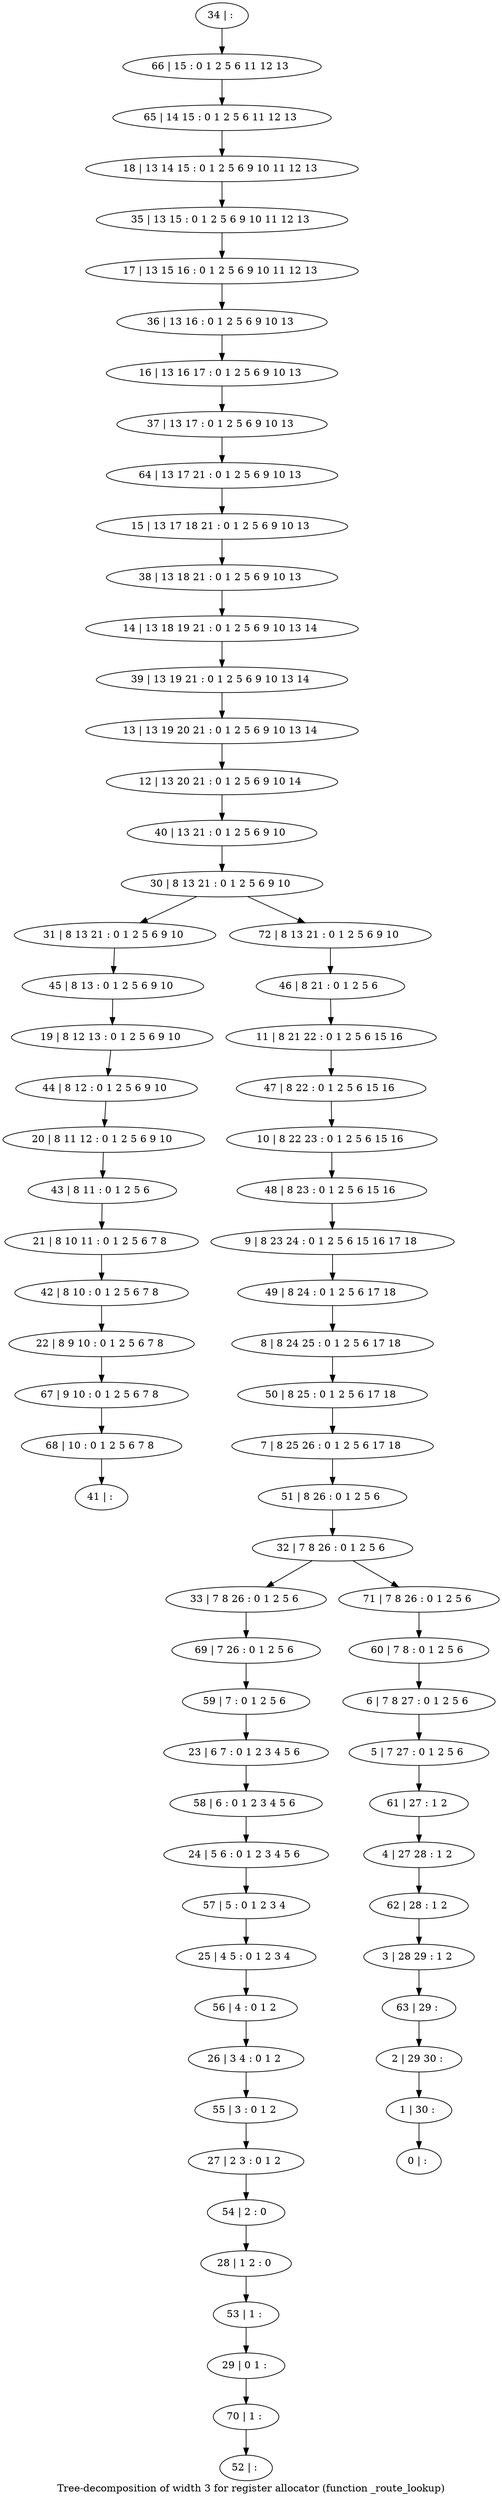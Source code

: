 digraph G {
graph [label="Tree-decomposition of width 3 for register allocator (function _route_lookup)"]
0[label="0 | : "];
1[label="1 | 30 : "];
2[label="2 | 29 30 : "];
3[label="3 | 28 29 : 1 2 "];
4[label="4 | 27 28 : 1 2 "];
5[label="5 | 7 27 : 0 1 2 5 6 "];
6[label="6 | 7 8 27 : 0 1 2 5 6 "];
7[label="7 | 8 25 26 : 0 1 2 5 6 17 18 "];
8[label="8 | 8 24 25 : 0 1 2 5 6 17 18 "];
9[label="9 | 8 23 24 : 0 1 2 5 6 15 16 17 18 "];
10[label="10 | 8 22 23 : 0 1 2 5 6 15 16 "];
11[label="11 | 8 21 22 : 0 1 2 5 6 15 16 "];
12[label="12 | 13 20 21 : 0 1 2 5 6 9 10 14 "];
13[label="13 | 13 19 20 21 : 0 1 2 5 6 9 10 13 14 "];
14[label="14 | 13 18 19 21 : 0 1 2 5 6 9 10 13 14 "];
15[label="15 | 13 17 18 21 : 0 1 2 5 6 9 10 13 "];
16[label="16 | 13 16 17 : 0 1 2 5 6 9 10 13 "];
17[label="17 | 13 15 16 : 0 1 2 5 6 9 10 11 12 13 "];
18[label="18 | 13 14 15 : 0 1 2 5 6 9 10 11 12 13 "];
19[label="19 | 8 12 13 : 0 1 2 5 6 9 10 "];
20[label="20 | 8 11 12 : 0 1 2 5 6 9 10 "];
21[label="21 | 8 10 11 : 0 1 2 5 6 7 8 "];
22[label="22 | 8 9 10 : 0 1 2 5 6 7 8 "];
23[label="23 | 6 7 : 0 1 2 3 4 5 6 "];
24[label="24 | 5 6 : 0 1 2 3 4 5 6 "];
25[label="25 | 4 5 : 0 1 2 3 4 "];
26[label="26 | 3 4 : 0 1 2 "];
27[label="27 | 2 3 : 0 1 2 "];
28[label="28 | 1 2 : 0 "];
29[label="29 | 0 1 : "];
30[label="30 | 8 13 21 : 0 1 2 5 6 9 10 "];
31[label="31 | 8 13 21 : 0 1 2 5 6 9 10 "];
32[label="32 | 7 8 26 : 0 1 2 5 6 "];
33[label="33 | 7 8 26 : 0 1 2 5 6 "];
34[label="34 | : "];
35[label="35 | 13 15 : 0 1 2 5 6 9 10 11 12 13 "];
36[label="36 | 13 16 : 0 1 2 5 6 9 10 13 "];
37[label="37 | 13 17 : 0 1 2 5 6 9 10 13 "];
38[label="38 | 13 18 21 : 0 1 2 5 6 9 10 13 "];
39[label="39 | 13 19 21 : 0 1 2 5 6 9 10 13 14 "];
40[label="40 | 13 21 : 0 1 2 5 6 9 10 "];
41[label="41 | : "];
42[label="42 | 8 10 : 0 1 2 5 6 7 8 "];
43[label="43 | 8 11 : 0 1 2 5 6 "];
44[label="44 | 8 12 : 0 1 2 5 6 9 10 "];
45[label="45 | 8 13 : 0 1 2 5 6 9 10 "];
46[label="46 | 8 21 : 0 1 2 5 6 "];
47[label="47 | 8 22 : 0 1 2 5 6 15 16 "];
48[label="48 | 8 23 : 0 1 2 5 6 15 16 "];
49[label="49 | 8 24 : 0 1 2 5 6 17 18 "];
50[label="50 | 8 25 : 0 1 2 5 6 17 18 "];
51[label="51 | 8 26 : 0 1 2 5 6 "];
52[label="52 | : "];
53[label="53 | 1 : "];
54[label="54 | 2 : 0 "];
55[label="55 | 3 : 0 1 2 "];
56[label="56 | 4 : 0 1 2 "];
57[label="57 | 5 : 0 1 2 3 4 "];
58[label="58 | 6 : 0 1 2 3 4 5 6 "];
59[label="59 | 7 : 0 1 2 5 6 "];
60[label="60 | 7 8 : 0 1 2 5 6 "];
61[label="61 | 27 : 1 2 "];
62[label="62 | 28 : 1 2 "];
63[label="63 | 29 : "];
64[label="64 | 13 17 21 : 0 1 2 5 6 9 10 13 "];
65[label="65 | 14 15 : 0 1 2 5 6 11 12 13 "];
66[label="66 | 15 : 0 1 2 5 6 11 12 13 "];
67[label="67 | 9 10 : 0 1 2 5 6 7 8 "];
68[label="68 | 10 : 0 1 2 5 6 7 8 "];
69[label="69 | 7 26 : 0 1 2 5 6 "];
70[label="70 | 1 : "];
71[label="71 | 7 8 26 : 0 1 2 5 6 "];
72[label="72 | 8 13 21 : 0 1 2 5 6 9 10 "];
42->22 ;
21->42 ;
43->21 ;
20->43 ;
44->20 ;
19->44 ;
45->19 ;
31->45 ;
53->29 ;
28->53 ;
54->28 ;
27->54 ;
55->27 ;
26->55 ;
56->26 ;
25->56 ;
57->25 ;
24->57 ;
58->24 ;
23->58 ;
59->23 ;
22->67 ;
68->41 ;
67->68 ;
69->59 ;
33->69 ;
70->52 ;
29->70 ;
34->66 ;
66->65 ;
65->18 ;
18->35 ;
35->17 ;
17->36 ;
36->16 ;
16->37 ;
37->64 ;
64->15 ;
15->38 ;
38->14 ;
14->39 ;
39->13 ;
13->12 ;
12->40 ;
40->30 ;
46->11 ;
11->47 ;
47->10 ;
10->48 ;
48->9 ;
9->49 ;
49->8 ;
8->50 ;
50->7 ;
7->51 ;
51->32 ;
60->6 ;
6->5 ;
5->61 ;
61->4 ;
4->62 ;
62->3 ;
3->63 ;
63->2 ;
2->1 ;
1->0 ;
71->60 ;
72->46 ;
32->33 ;
32->71 ;
30->31 ;
30->72 ;
}
